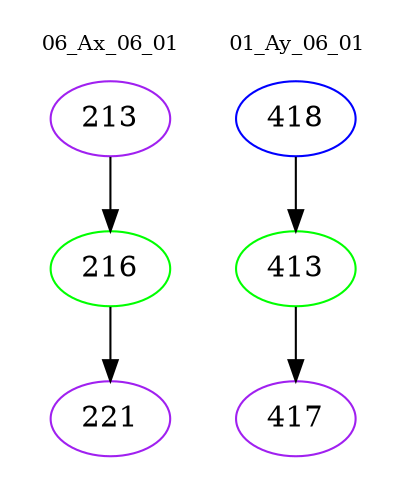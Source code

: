 digraph{
subgraph cluster_0 {
color = white
label = "06_Ax_06_01";
fontsize=10;
T0_213 [label="213", color="purple"]
T0_213 -> T0_216 [color="black"]
T0_216 [label="216", color="green"]
T0_216 -> T0_221 [color="black"]
T0_221 [label="221", color="purple"]
}
subgraph cluster_1 {
color = white
label = "01_Ay_06_01";
fontsize=10;
T1_418 [label="418", color="blue"]
T1_418 -> T1_413 [color="black"]
T1_413 [label="413", color="green"]
T1_413 -> T1_417 [color="black"]
T1_417 [label="417", color="purple"]
}
}
